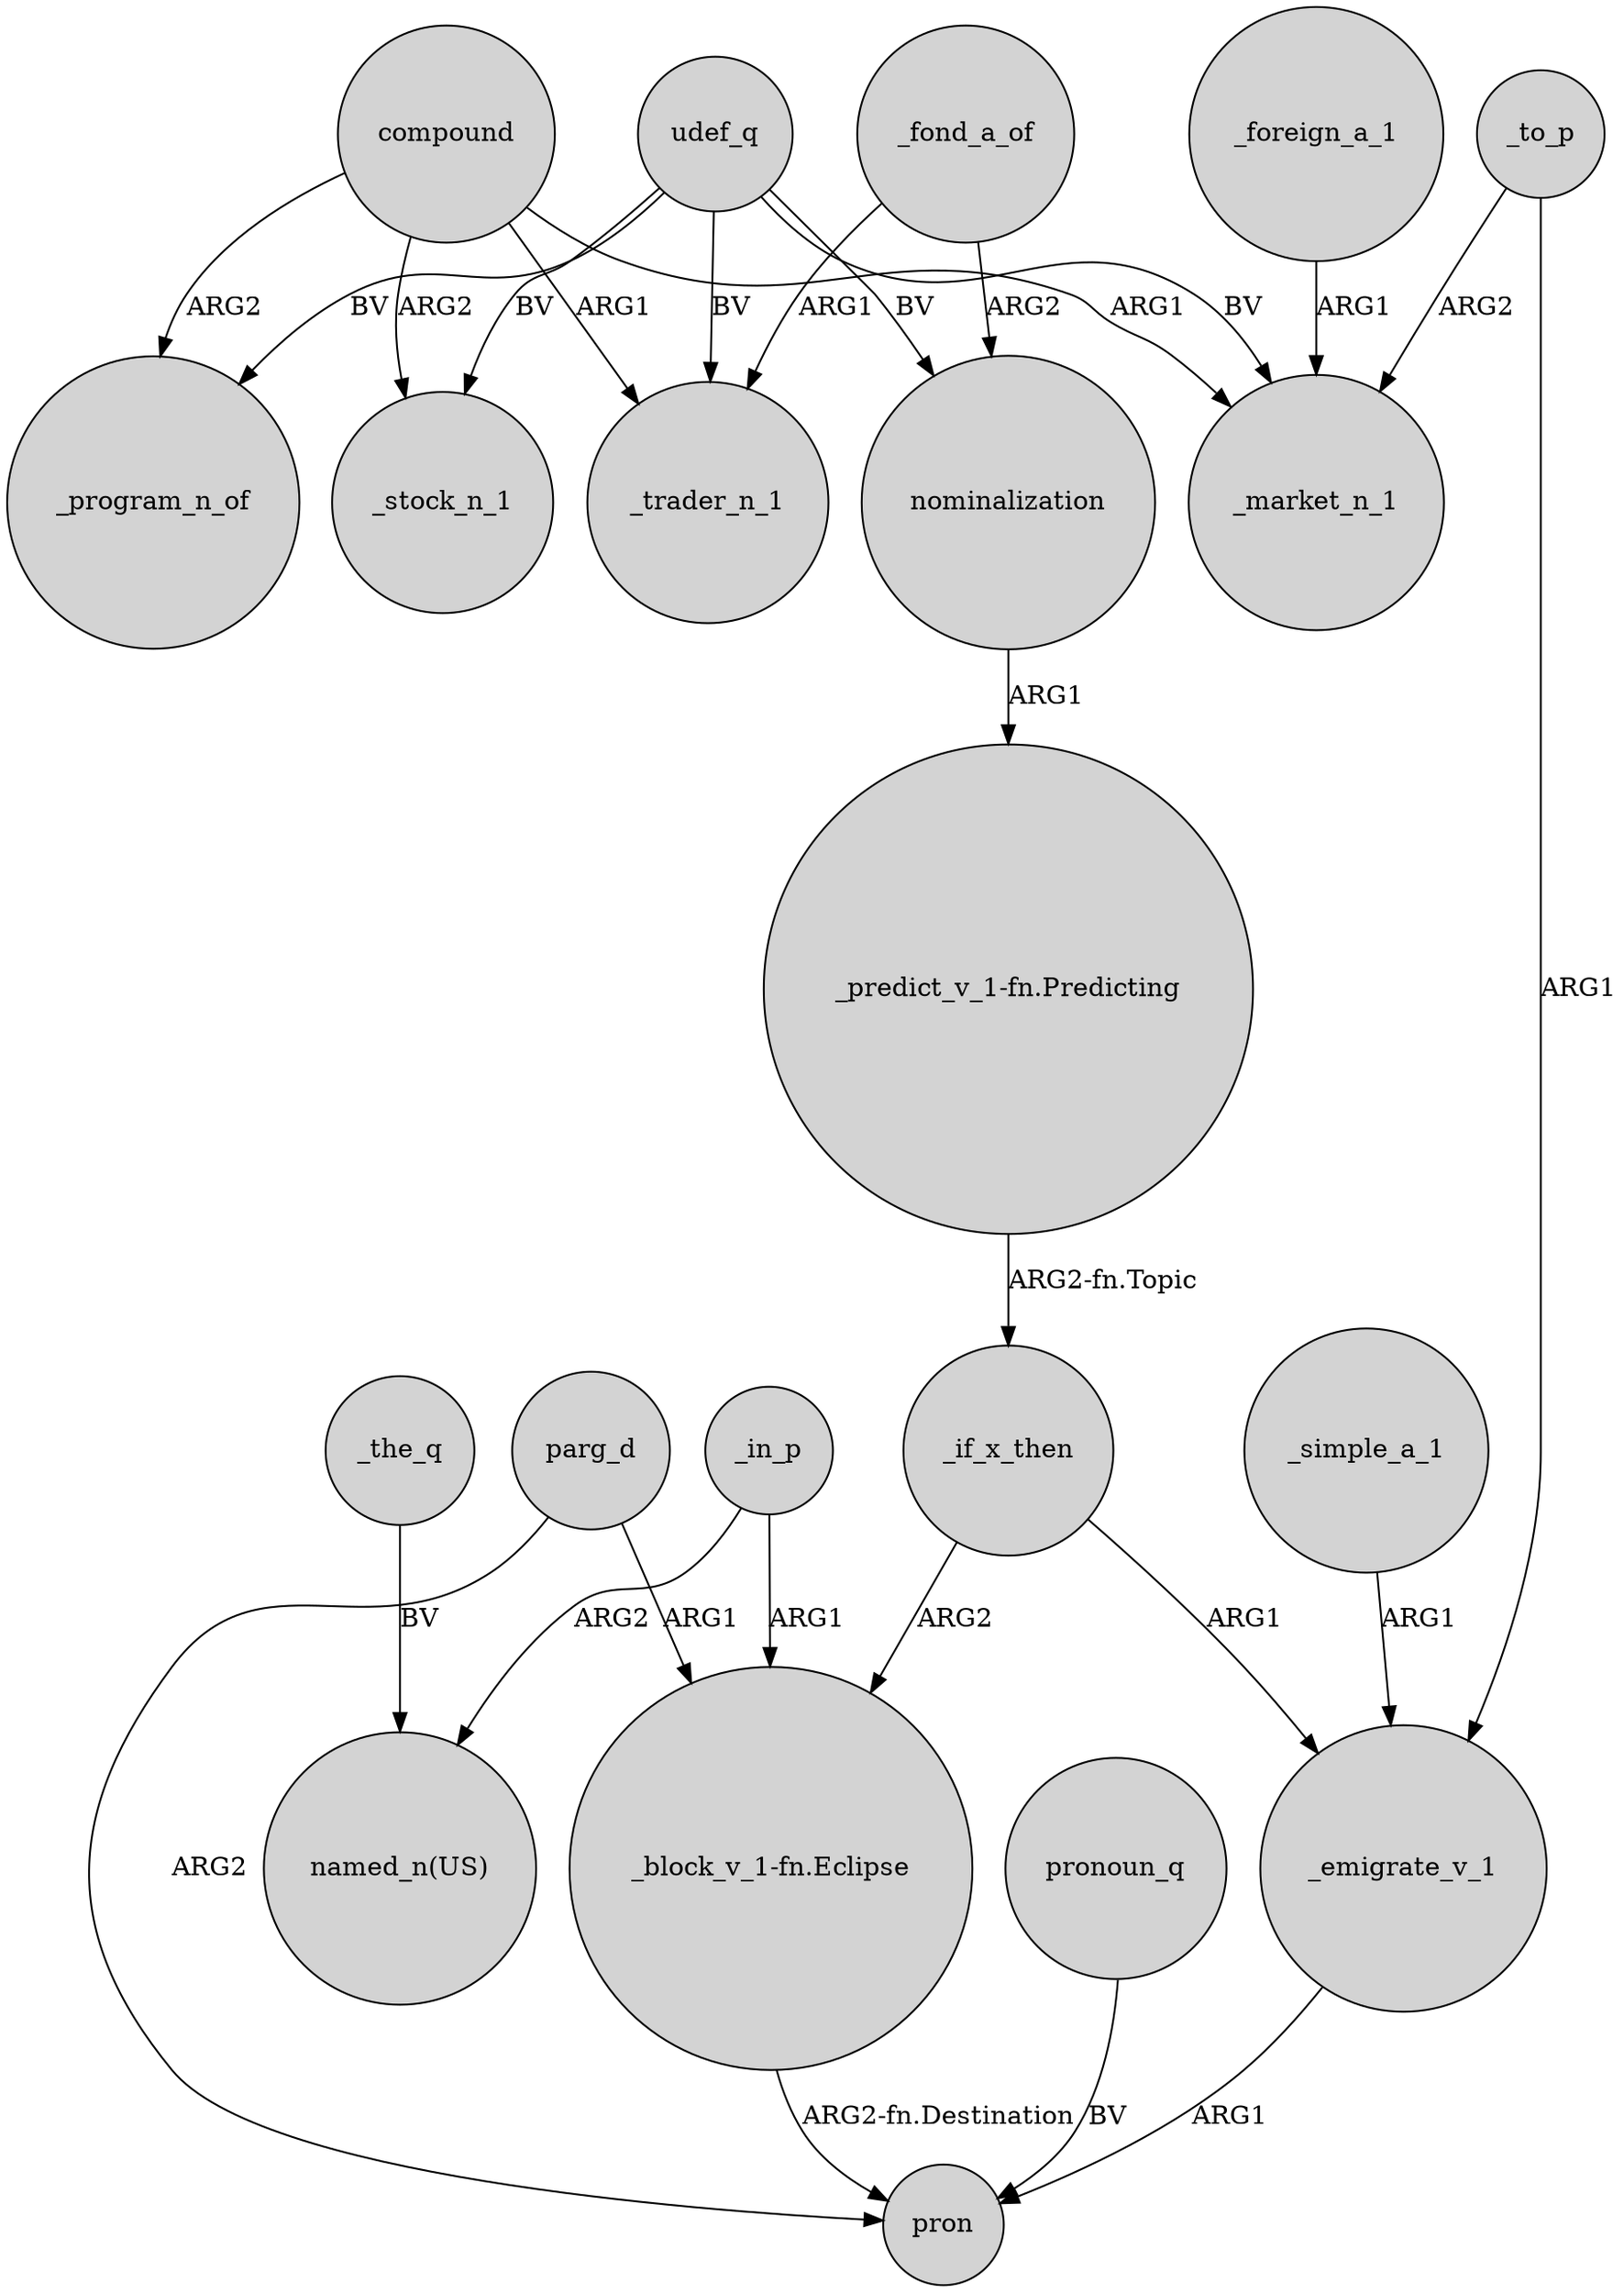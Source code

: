 digraph {
	node [shape=circle style=filled]
	compound -> _program_n_of [label=ARG2]
	"_block_v_1-fn.Eclipse" -> pron [label="ARG2-fn.Destination"]
	_simple_a_1 -> _emigrate_v_1 [label=ARG1]
	_in_p -> "_block_v_1-fn.Eclipse" [label=ARG1]
	udef_q -> _trader_n_1 [label=BV]
	_emigrate_v_1 -> pron [label=ARG1]
	udef_q -> _program_n_of [label=BV]
	_fond_a_of -> nominalization [label=ARG2]
	udef_q -> _market_n_1 [label=BV]
	_to_p -> _emigrate_v_1 [label=ARG1]
	_in_p -> "named_n(US)" [label=ARG2]
	compound -> _trader_n_1 [label=ARG1]
	_the_q -> "named_n(US)" [label=BV]
	parg_d -> pron [label=ARG2]
	compound -> _stock_n_1 [label=ARG2]
	_to_p -> _market_n_1 [label=ARG2]
	pronoun_q -> pron [label=BV]
	parg_d -> "_block_v_1-fn.Eclipse" [label=ARG1]
	udef_q -> _stock_n_1 [label=BV]
	"_predict_v_1-fn.Predicting" -> _if_x_then [label="ARG2-fn.Topic"]
	nominalization -> "_predict_v_1-fn.Predicting" [label=ARG1]
	_if_x_then -> "_block_v_1-fn.Eclipse" [label=ARG2]
	udef_q -> nominalization [label=BV]
	_fond_a_of -> _trader_n_1 [label=ARG1]
	_foreign_a_1 -> _market_n_1 [label=ARG1]
	compound -> _market_n_1 [label=ARG1]
	_if_x_then -> _emigrate_v_1 [label=ARG1]
}
